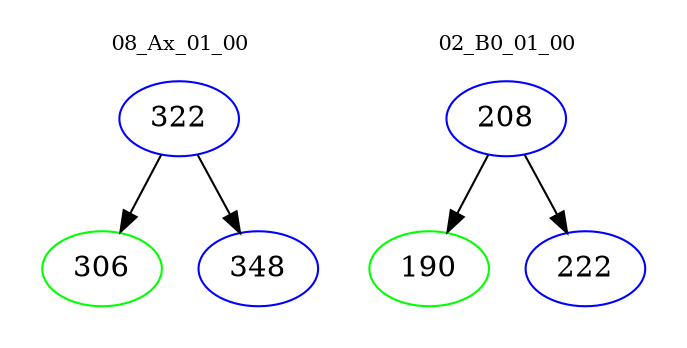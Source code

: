 digraph{
subgraph cluster_0 {
color = white
label = "08_Ax_01_00";
fontsize=10;
T0_322 [label="322", color="blue"]
T0_322 -> T0_306 [color="black"]
T0_306 [label="306", color="green"]
T0_322 -> T0_348 [color="black"]
T0_348 [label="348", color="blue"]
}
subgraph cluster_1 {
color = white
label = "02_B0_01_00";
fontsize=10;
T1_208 [label="208", color="blue"]
T1_208 -> T1_190 [color="black"]
T1_190 [label="190", color="green"]
T1_208 -> T1_222 [color="black"]
T1_222 [label="222", color="blue"]
}
}
